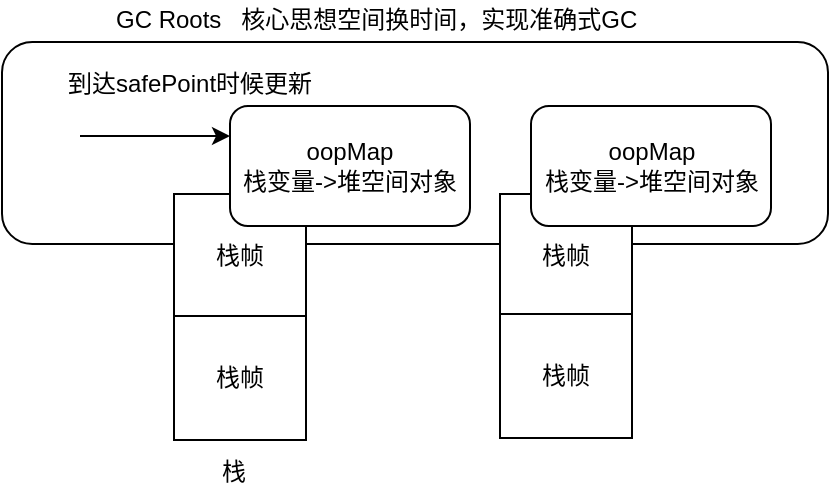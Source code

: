 <mxfile version="12.1.8" type="github" pages="1">
  <diagram id="uakVdeDMaknO-sdMOJrC" name="Page-1">
    <mxGraphModel dx="1487" dy="593" grid="0" gridSize="10" guides="1" tooltips="1" connect="1" arrows="1" fold="1" page="0" pageScale="1" pageWidth="827" pageHeight="1169" math="0" shadow="0">
      <root>
        <mxCell id="0"/>
        <mxCell id="1" parent="0"/>
        <mxCell id="Uq3KH3kaq2MuA7tBNWyy-7" value="" style="rounded=1;whiteSpace=wrap;html=1;" vertex="1" parent="1">
          <mxGeometry x="-224" y="48" width="413" height="101" as="geometry"/>
        </mxCell>
        <mxCell id="Uq3KH3kaq2MuA7tBNWyy-9" value="栈帧" style="rounded=0;whiteSpace=wrap;html=1;" vertex="1" parent="1">
          <mxGeometry x="25" y="124" width="66" height="61" as="geometry"/>
        </mxCell>
        <mxCell id="Uq3KH3kaq2MuA7tBNWyy-1" value="栈帧" style="rounded=0;whiteSpace=wrap;html=1;" vertex="1" parent="1">
          <mxGeometry x="-138" y="124" width="66" height="62" as="geometry"/>
        </mxCell>
        <mxCell id="Uq3KH3kaq2MuA7tBNWyy-2" value="oopMap&lt;br&gt;栈变量-&amp;gt;堆空间对象" style="rounded=1;whiteSpace=wrap;html=1;" vertex="1" parent="1">
          <mxGeometry x="-110" y="80" width="120" height="60" as="geometry"/>
        </mxCell>
        <mxCell id="Uq3KH3kaq2MuA7tBNWyy-4" value="" style="endArrow=classic;html=1;" edge="1" parent="1">
          <mxGeometry width="50" height="50" relative="1" as="geometry">
            <mxPoint x="-185" y="95" as="sourcePoint"/>
            <mxPoint x="-110" y="95" as="targetPoint"/>
          </mxGeometry>
        </mxCell>
        <mxCell id="Uq3KH3kaq2MuA7tBNWyy-6" value="到达safePoint时候更新" style="text;html=1;resizable=0;points=[];autosize=1;align=left;verticalAlign=top;spacingTop=-4;" vertex="1" parent="1">
          <mxGeometry x="-193" y="59" width="132" height="14" as="geometry"/>
        </mxCell>
        <mxCell id="Uq3KH3kaq2MuA7tBNWyy-8" value="oopMap&lt;br&gt;栈变量-&amp;gt;堆空间对象" style="rounded=1;whiteSpace=wrap;html=1;" vertex="1" parent="1">
          <mxGeometry x="40.5" y="80" width="120" height="60" as="geometry"/>
        </mxCell>
        <mxCell id="Uq3KH3kaq2MuA7tBNWyy-10" value="GC Roots&amp;nbsp; &amp;nbsp;核心思想空间换时间，实现准确式GC" style="text;html=1;resizable=0;points=[];autosize=1;align=left;verticalAlign=top;spacingTop=-4;" vertex="1" parent="1">
          <mxGeometry x="-169.5" y="27" width="271" height="14" as="geometry"/>
        </mxCell>
        <mxCell id="Uq3KH3kaq2MuA7tBNWyy-14" value="栈帧" style="rounded=0;whiteSpace=wrap;html=1;" vertex="1" parent="1">
          <mxGeometry x="-138" y="185" width="66" height="62" as="geometry"/>
        </mxCell>
        <mxCell id="Uq3KH3kaq2MuA7tBNWyy-15" value="栈帧" style="rounded=0;whiteSpace=wrap;html=1;" vertex="1" parent="1">
          <mxGeometry x="25" y="184" width="66" height="62" as="geometry"/>
        </mxCell>
        <mxCell id="Uq3KH3kaq2MuA7tBNWyy-20" value="栈" style="text;html=1;resizable=0;points=[];autosize=1;align=left;verticalAlign=top;spacingTop=-4;" vertex="1" parent="1">
          <mxGeometry x="-116" y="253" width="22" height="14" as="geometry"/>
        </mxCell>
      </root>
    </mxGraphModel>
  </diagram>
</mxfile>
